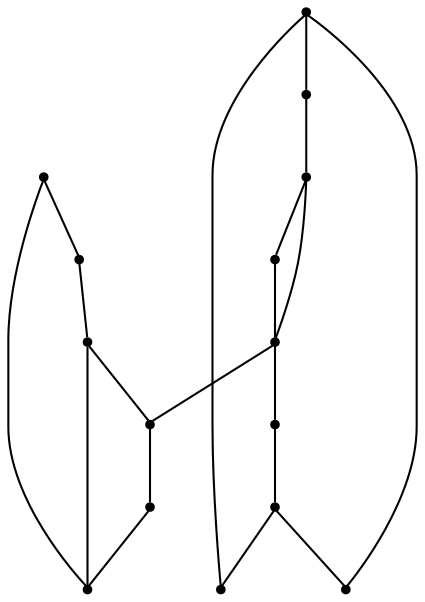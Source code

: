 graph {
  node [shape=point,comment="{\"directed\":false,\"doi\":\"10.1007/978-3-031-49275-4_4\",\"figure\":\"4 (2)\"}"]

  v0 [pos="1380.593921742557,1433.314780916"]
  v1 [pos="1286.9164822046891,1433.314780916"]
  v2 [pos="1286.9164822046891,1526.99107237498"]
  v3 [pos="1193.2390426668212,1433.314780916"]
  v4 [pos="1193.2390426668212,1526.99107237498"]
  v5 [pos="1099.561603128953,1433.314780916"]
  v6 [pos="801.5141685309083,1339.6384894570201"]
  v7 [pos="614.1592894551719,1808.0198195766427"]
  v8 [pos="707.8367289930401,1526.99107237498"]
  v9 [pos="707.8367289930401,1339.6384894570201"]
  v10 [pos="520.481857865856,1339.6384894570201"]
  v11 [pos="707.8367289930401,1433.314780916"]
  v12 [pos="614.1592894551719,1620.6693350507494"]
  v13 [pos="614.1592894551719,1526.99107237498"]
  v14 [pos="614.1592894551719,1714.3435281176628"]

  v0 -- v5 [id="-1",pos="1380.593921742557,1433.314780916 1380.594843774614,1620.667236658683 1380.594843774614,1620.667236658683 1380.594843774614,1620.667236658683 1099.562652337845,1620.667236658683 1099.562652337845,1620.667236658683 1099.562652337845,1620.667236658683 1099.561603128953,1433.314780916 1099.561603128953,1433.314780916 1099.561603128953,1433.314780916"]
  v7 -- v10 [id="-2",pos="614.1592894551719,1808.0198195766427 520.4829627146134,1808.0198195766427 520.4829627146134,1808.0198195766427 520.4829627146134,1808.0198195766427 520.481857865856,1339.6384894570201 520.481857865856,1339.6384894570201 520.481857865856,1339.6384894570201"]
  v14 -- v12 [id="-3",pos="614.1592894551719,1714.3435281176628 614.1592894551719,1620.6693350507494 614.1592894551719,1620.6693350507494 614.1592894551719,1620.6693350507494"]
  v13 -- v8 [id="-4",pos="614.1592894551719,1526.99107237498 707.8367289930401,1526.99107237498 707.8367289930401,1526.99107237498 707.8367289930401,1526.99107237498"]
  v12 -- v8 [id="-5",pos="614.1592894551719,1620.6693350507494 707.8377782019321,1620.6673638339596 707.8377782019321,1620.6673638339596 707.8377782019321,1620.6673638339596 707.8367289930401,1526.99107237498 707.8367289930401,1526.99107237498 707.8367289930401,1526.99107237498"]
  v8 -- v11 [id="-6",pos="707.8367289930401,1526.99107237498 707.8367289930401,1433.314780916 707.8367289930401,1433.314780916 707.8367289930401,1433.314780916"]
  v11 -- v9 [id="-7",pos="707.8367289930401,1433.314780916 707.8367289930401,1339.6384894570201 707.8367289930401,1339.6384894570201 707.8367289930401,1339.6384894570201"]
  v9 -- v10 [id="-8",pos="707.8367289930401,1339.6384894570201 520.481857865856,1339.6384894570201 520.481857865856,1339.6384894570201 520.481857865856,1339.6384894570201"]
  v9 -- v6 [id="-9",pos="707.8367289930401,1339.6384894570201 801.5141685309083,1339.6384894570201 801.5141685309083,1339.6384894570201 801.5141685309083,1339.6384894570201"]
  v8 -- v4 [id="-10",pos="707.8367289930401,1526.99107237498 1193.2390426668212,1526.99107237498 1193.2390426668212,1526.99107237498 1193.2390426668212,1526.99107237498"]
  v7 -- v6 [id="-11",pos="614.1592894551719,1808.0198195766427 801.5152177398002,1808.0198195766427 801.5152177398002,1808.0198195766427 801.5152177398002,1808.0198195766427 801.5141685309083,1339.6384894570201 801.5141685309083,1339.6384894570201 801.5141685309083,1339.6384894570201"]
  v12 -- v13 [id="-12",pos="614.1592894551719,1620.6693350507494 614.1592894551719,1526.99107237498 614.1592894551719,1526.99107237498 614.1592894551719,1526.99107237498"]
  v5 -- v3 [id="-13",pos="1099.561603128953,1433.314780916 1193.2390426668212,1433.314780916 1193.2390426668212,1433.314780916 1193.2390426668212,1433.314780916"]
  v7 -- v14 [id="-14",pos="614.1592894551719,1808.0198195766427 614.1592894551719,1714.3435281176628 614.1592894551719,1714.3435281176628 614.1592894551719,1714.3435281176628"]
  v4 -- v2 [id="-15",pos="1193.2390426668212,1526.99107237498 1286.9164822046891,1526.99107237498 1286.9164822046891,1526.99107237498 1286.9164822046891,1526.99107237498"]
  v3 -- v1 [id="-16",pos="1193.2390426668212,1433.314780916 1286.9164822046891,1433.314780916 1286.9164822046891,1433.314780916 1286.9164822046891,1433.314780916"]
  v3 -- v4 [id="-17",pos="1193.2390426668212,1433.314780916 1193.2390426668212,1526.99107237498 1193.2390426668212,1526.99107237498 1193.2390426668212,1526.99107237498"]
  v2 -- v1 [id="-18",pos="1286.9164822046891,1526.99107237498 1286.9164822046891,1433.314780916 1286.9164822046891,1433.314780916 1286.9164822046891,1433.314780916"]
  v1 -- v0 [id="-19",pos="1286.9164822046891,1433.314780916 1380.593921742557,1433.314780916 1380.593921742557,1433.314780916 1380.593921742557,1433.314780916"]
}